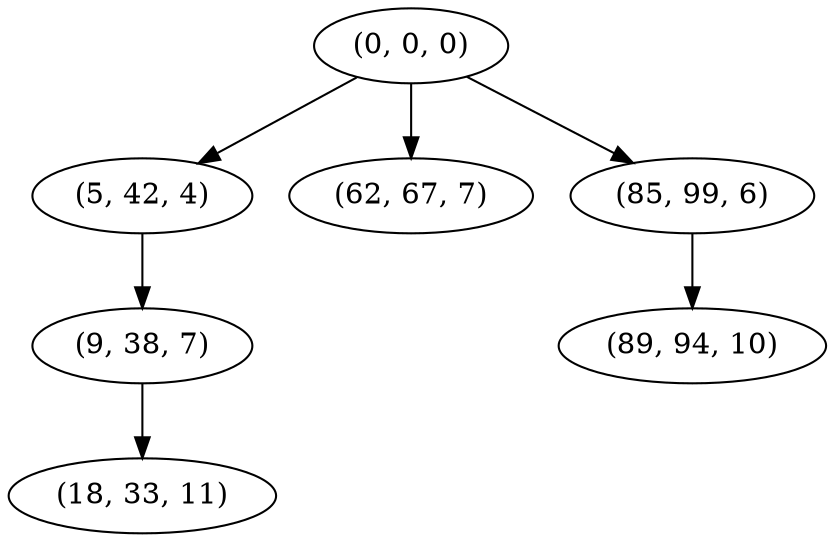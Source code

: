 digraph tree {
    "(0, 0, 0)";
    "(5, 42, 4)";
    "(9, 38, 7)";
    "(18, 33, 11)";
    "(62, 67, 7)";
    "(85, 99, 6)";
    "(89, 94, 10)";
    "(0, 0, 0)" -> "(5, 42, 4)";
    "(0, 0, 0)" -> "(62, 67, 7)";
    "(0, 0, 0)" -> "(85, 99, 6)";
    "(5, 42, 4)" -> "(9, 38, 7)";
    "(9, 38, 7)" -> "(18, 33, 11)";
    "(85, 99, 6)" -> "(89, 94, 10)";
}
